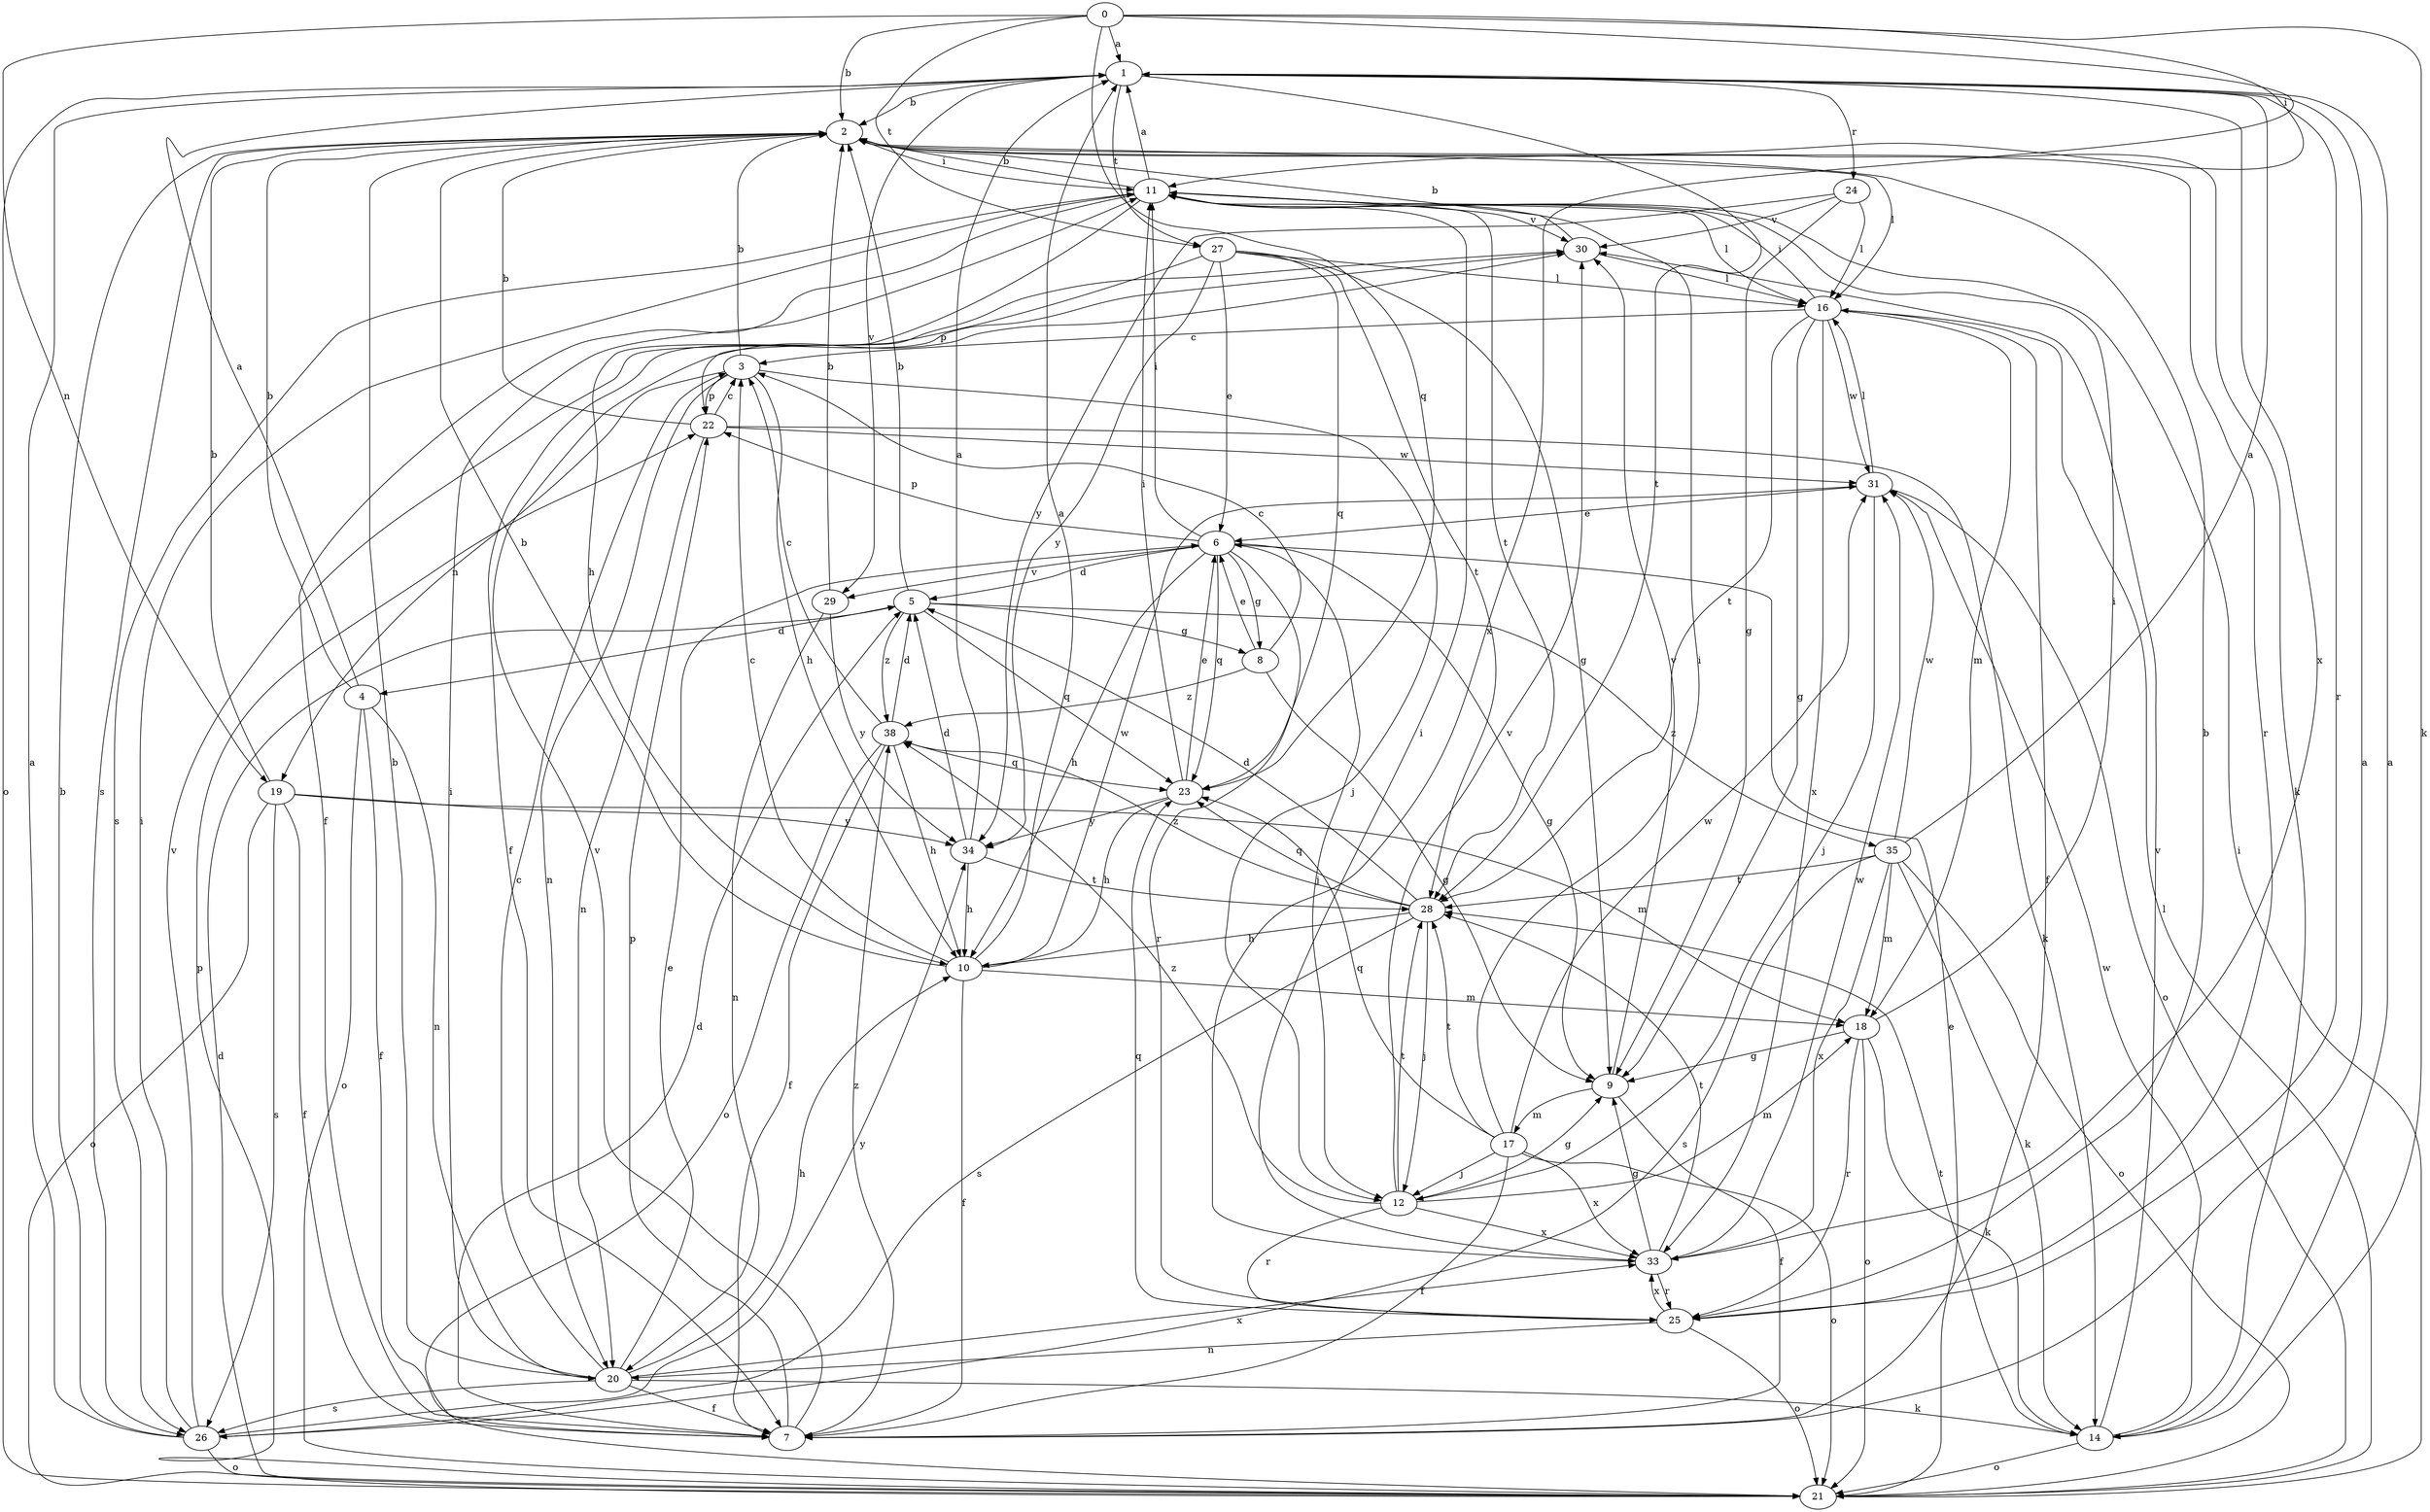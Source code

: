 strict digraph  {
0;
1;
2;
3;
4;
5;
6;
7;
8;
9;
10;
11;
12;
14;
16;
17;
18;
19;
20;
21;
22;
23;
24;
25;
26;
27;
28;
29;
30;
31;
33;
34;
35;
38;
0 -> 1  [label=a];
0 -> 2  [label=b];
0 -> 11  [label=i];
0 -> 14  [label=k];
0 -> 19  [label=n];
0 -> 23  [label=q];
0 -> 27  [label=t];
0 -> 33  [label=x];
1 -> 2  [label=b];
1 -> 21  [label=o];
1 -> 24  [label=r];
1 -> 25  [label=r];
1 -> 27  [label=t];
1 -> 28  [label=t];
1 -> 29  [label=v];
1 -> 33  [label=x];
2 -> 11  [label=i];
2 -> 14  [label=k];
2 -> 16  [label=l];
2 -> 25  [label=r];
2 -> 26  [label=s];
3 -> 2  [label=b];
3 -> 10  [label=h];
3 -> 12  [label=j];
3 -> 19  [label=n];
3 -> 20  [label=n];
3 -> 22  [label=p];
4 -> 1  [label=a];
4 -> 2  [label=b];
4 -> 7  [label=f];
4 -> 20  [label=n];
4 -> 21  [label=o];
5 -> 2  [label=b];
5 -> 4  [label=d];
5 -> 8  [label=g];
5 -> 23  [label=q];
5 -> 35  [label=z];
5 -> 38  [label=z];
6 -> 5  [label=d];
6 -> 8  [label=g];
6 -> 9  [label=g];
6 -> 10  [label=h];
6 -> 11  [label=i];
6 -> 12  [label=j];
6 -> 22  [label=p];
6 -> 23  [label=q];
6 -> 25  [label=r];
6 -> 29  [label=v];
7 -> 1  [label=a];
7 -> 5  [label=d];
7 -> 22  [label=p];
7 -> 30  [label=v];
7 -> 38  [label=z];
8 -> 3  [label=c];
8 -> 6  [label=e];
8 -> 9  [label=g];
8 -> 38  [label=z];
9 -> 7  [label=f];
9 -> 17  [label=m];
9 -> 30  [label=v];
10 -> 1  [label=a];
10 -> 2  [label=b];
10 -> 3  [label=c];
10 -> 7  [label=f];
10 -> 18  [label=m];
10 -> 31  [label=w];
11 -> 1  [label=a];
11 -> 2  [label=b];
11 -> 7  [label=f];
11 -> 10  [label=h];
11 -> 16  [label=l];
11 -> 26  [label=s];
11 -> 28  [label=t];
11 -> 30  [label=v];
12 -> 9  [label=g];
12 -> 18  [label=m];
12 -> 25  [label=r];
12 -> 28  [label=t];
12 -> 30  [label=v];
12 -> 33  [label=x];
12 -> 38  [label=z];
14 -> 1  [label=a];
14 -> 21  [label=o];
14 -> 28  [label=t];
14 -> 30  [label=v];
14 -> 31  [label=w];
16 -> 3  [label=c];
16 -> 7  [label=f];
16 -> 9  [label=g];
16 -> 11  [label=i];
16 -> 18  [label=m];
16 -> 28  [label=t];
16 -> 31  [label=w];
16 -> 33  [label=x];
17 -> 7  [label=f];
17 -> 11  [label=i];
17 -> 12  [label=j];
17 -> 21  [label=o];
17 -> 23  [label=q];
17 -> 28  [label=t];
17 -> 31  [label=w];
17 -> 33  [label=x];
18 -> 9  [label=g];
18 -> 11  [label=i];
18 -> 14  [label=k];
18 -> 21  [label=o];
18 -> 25  [label=r];
19 -> 2  [label=b];
19 -> 7  [label=f];
19 -> 18  [label=m];
19 -> 21  [label=o];
19 -> 26  [label=s];
19 -> 34  [label=y];
20 -> 2  [label=b];
20 -> 3  [label=c];
20 -> 6  [label=e];
20 -> 7  [label=f];
20 -> 10  [label=h];
20 -> 11  [label=i];
20 -> 14  [label=k];
20 -> 26  [label=s];
20 -> 33  [label=x];
21 -> 5  [label=d];
21 -> 6  [label=e];
21 -> 11  [label=i];
21 -> 16  [label=l];
21 -> 22  [label=p];
22 -> 2  [label=b];
22 -> 3  [label=c];
22 -> 14  [label=k];
22 -> 20  [label=n];
22 -> 31  [label=w];
23 -> 6  [label=e];
23 -> 10  [label=h];
23 -> 11  [label=i];
23 -> 34  [label=y];
24 -> 9  [label=g];
24 -> 16  [label=l];
24 -> 30  [label=v];
24 -> 34  [label=y];
25 -> 2  [label=b];
25 -> 20  [label=n];
25 -> 21  [label=o];
25 -> 23  [label=q];
25 -> 33  [label=x];
26 -> 1  [label=a];
26 -> 2  [label=b];
26 -> 11  [label=i];
26 -> 21  [label=o];
26 -> 30  [label=v];
26 -> 34  [label=y];
27 -> 6  [label=e];
27 -> 9  [label=g];
27 -> 16  [label=l];
27 -> 22  [label=p];
27 -> 23  [label=q];
27 -> 28  [label=t];
27 -> 34  [label=y];
28 -> 5  [label=d];
28 -> 10  [label=h];
28 -> 12  [label=j];
28 -> 23  [label=q];
28 -> 26  [label=s];
28 -> 38  [label=z];
29 -> 2  [label=b];
29 -> 20  [label=n];
29 -> 34  [label=y];
30 -> 2  [label=b];
30 -> 7  [label=f];
30 -> 16  [label=l];
31 -> 6  [label=e];
31 -> 12  [label=j];
31 -> 16  [label=l];
31 -> 21  [label=o];
33 -> 9  [label=g];
33 -> 11  [label=i];
33 -> 25  [label=r];
33 -> 28  [label=t];
33 -> 31  [label=w];
34 -> 1  [label=a];
34 -> 5  [label=d];
34 -> 10  [label=h];
34 -> 28  [label=t];
35 -> 1  [label=a];
35 -> 14  [label=k];
35 -> 18  [label=m];
35 -> 21  [label=o];
35 -> 26  [label=s];
35 -> 28  [label=t];
35 -> 31  [label=w];
35 -> 33  [label=x];
38 -> 3  [label=c];
38 -> 5  [label=d];
38 -> 7  [label=f];
38 -> 10  [label=h];
38 -> 21  [label=o];
38 -> 23  [label=q];
}
